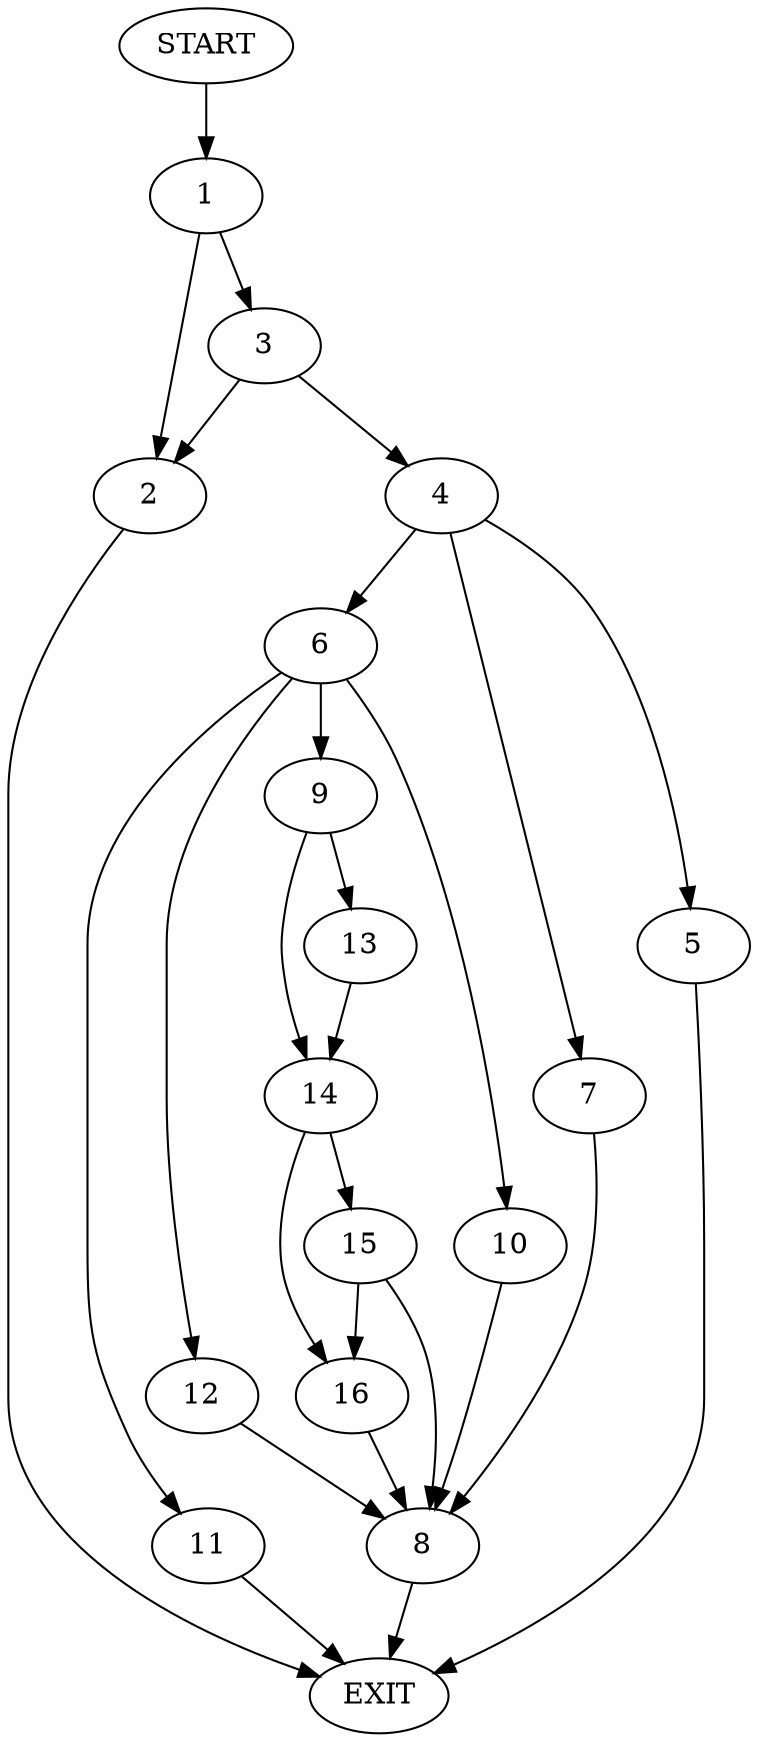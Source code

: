 digraph {
0 [label="START"]
17 [label="EXIT"]
0 -> 1
1 -> 2
1 -> 3
3 -> 2
3 -> 4
2 -> 17
4 -> 5
4 -> 6
4 -> 7
7 -> 8
6 -> 9
6 -> 10
6 -> 11
6 -> 12
5 -> 17
12 -> 8
10 -> 8
11 -> 17
9 -> 13
9 -> 14
8 -> 17
13 -> 14
14 -> 15
14 -> 16
15 -> 16
15 -> 8
16 -> 8
}
